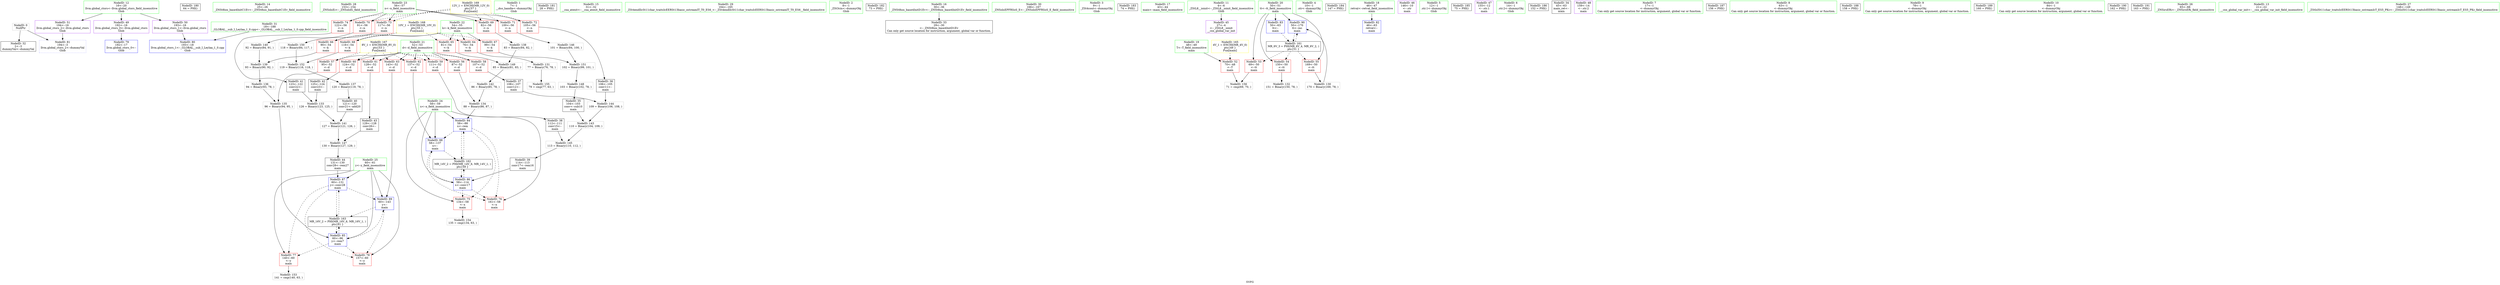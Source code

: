 digraph "SVFG" {
	label="SVFG";

	Node0x5563269de4e0 [shape=record,color=grey,label="{NodeID: 0\nNullPtr}"];
	Node0x5563269de4e0 -> Node0x5563269f2900[style=solid];
	Node0x5563269de4e0 -> Node0x5563269f6240[style=solid];
	Node0x55632680f440 [shape=record,color=black,label="{NodeID: 180\n64 = PHI()\n}"];
	Node0x5563269f1a00 [shape=record,color=green,label="{NodeID: 14\n25\<--26\n_ZNSt8ios_base4InitC1Ev\<--_ZNSt8ios_base4InitC1Ev_field_insensitive\n}"];
	Node0x5563269f2500 [shape=record,color=green,label="{NodeID: 28\n153\<--154\n_ZNSolsEi\<--_ZNSolsEi_field_insensitive\n}"];
	Node0x5563269f3180 [shape=record,color=black,label="{NodeID: 42\n125\<--124\nconv23\<--\nmain\n}"];
	Node0x5563269f3180 -> Node0x5563269f93b0[style=solid];
	Node0x5563269f44b0 [shape=record,color=grey,label="{NodeID: 139\n93 = Binary(90, 92, )\n}"];
	Node0x5563269f44b0 -> Node0x5563269f4030[style=solid];
	Node0x5563269f4d90 [shape=record,color=red,label="{NodeID: 56\n87\<--52\n\<--d\nmain\n}"];
	Node0x5563269f4d90 -> Node0x5563269f9530[style=solid];
	Node0x5563269fb9c0 [shape=record,color=grey,label="{NodeID: 153\n141 = cmp(140, 63, )\n}"];
	Node0x5563269f58f0 [shape=record,color=red,label="{NodeID: 70\n91\<--56\n\<--n\nmain\n}"];
	Node0x5563269f58f0 -> Node0x5563269fa680[style=solid];
	Node0x556326a03e10 [shape=record,color=yellow,style=double,label="{NodeID: 167\n8V_1 = ENCHI(MR_8V_0)\npts\{53 \}\nFun[main]}"];
	Node0x556326a03e10 -> Node0x5563269f4d90[style=dashed];
	Node0x556326a03e10 -> Node0x5563269f4e60[style=dashed];
	Node0x556326a03e10 -> Node0x5563269f4f30[style=dashed];
	Node0x556326a03e10 -> Node0x5563269f5000[style=dashed];
	Node0x556326a03e10 -> Node0x5563269f50d0[style=dashed];
	Node0x556326a03e10 -> Node0x5563269f51a0[style=dashed];
	Node0x556326a03e10 -> Node0x5563269f5270[style=dashed];
	Node0x556326a03e10 -> Node0x5563269f5340[style=dashed];
	Node0x5563269f64e0 [shape=record,color=blue,label="{NodeID: 84\n58\<--88\nx\<--rem\nmain\n}"];
	Node0x5563269f64e0 -> Node0x5563269f5d00[style=dashed];
	Node0x5563269f64e0 -> Node0x5563269f5dd0[style=dashed];
	Node0x5563269f64e0 -> Node0x5563269f6820[style=dashed];
	Node0x5563269f64e0 -> Node0x556326a02730[style=dashed];
	Node0x5563269decb0 [shape=record,color=green,label="{NodeID: 1\n7\<--1\n__dso_handle\<--dummyObj\nGlob }"];
	Node0x556326a0a020 [shape=record,color=black,label="{NodeID: 181\n28 = PHI()\n}"];
	Node0x5563269f1a90 [shape=record,color=green,label="{NodeID: 15\n31\<--32\n__cxa_atexit\<--__cxa_atexit_field_insensitive\n}"];
	Node0x5563269f2600 [shape=record,color=green,label="{NodeID: 29\n164\<--165\n_ZSt4endlIcSt11char_traitsIcEERSt13basic_ostreamIT_T0_ES6_\<--_ZSt4endlIcSt11char_traitsIcEERSt13basic_ostreamIT_T0_ES6__field_insensitive\n}"];
	Node0x5563269f3250 [shape=record,color=black,label="{NodeID: 43\n129\<--128\nconv26\<--\nmain\n}"];
	Node0x5563269f3250 -> Node0x5563269fb0c0[style=solid];
	Node0x5563269fa680 [shape=record,color=grey,label="{NodeID: 140\n92 = Binary(84, 91, )\n}"];
	Node0x5563269fa680 -> Node0x5563269f44b0[style=solid];
	Node0x5563269f4e60 [shape=record,color=red,label="{NodeID: 57\n95\<--52\n\<--d\nmain\n}"];
	Node0x5563269f4e60 -> Node0x5563269f3eb0[style=solid];
	Node0x5563269fbb40 [shape=record,color=grey,label="{NodeID: 154\n135 = cmp(134, 63, )\n}"];
	Node0x5563269f59c0 [shape=record,color=red,label="{NodeID: 71\n100\<--56\n\<--n\nmain\n}"];
	Node0x5563269f59c0 -> Node0x5563269faf40[style=solid];
	Node0x556326a03ef0 [shape=record,color=yellow,style=double,label="{NodeID: 168\n10V_1 = ENCHI(MR_10V_0)\npts\{55 \}\nFun[main]}"];
	Node0x556326a03ef0 -> Node0x5563269f5410[style=dashed];
	Node0x556326a03ef0 -> Node0x5563269f54e0[style=dashed];
	Node0x556326a03ef0 -> Node0x5563269f55b0[style=dashed];
	Node0x556326a03ef0 -> Node0x5563269f5680[style=dashed];
	Node0x556326a03ef0 -> Node0x5563269f5750[style=dashed];
	Node0x5563269f65b0 [shape=record,color=blue,label="{NodeID: 85\n60\<--96\ny\<--rem7\nmain\n}"];
	Node0x5563269f65b0 -> Node0x5563269f5ea0[style=dashed];
	Node0x5563269f65b0 -> Node0x5563269f5f70[style=dashed];
	Node0x5563269f65b0 -> Node0x5563269f68f0[style=dashed];
	Node0x5563269f65b0 -> Node0x556326a02c30[style=dashed];
	Node0x5563269de670 [shape=record,color=green,label="{NodeID: 2\n8\<--1\n_ZSt3cin\<--dummyObj\nGlob }"];
	Node0x556326a0aba0 [shape=record,color=black,label="{NodeID: 182\n73 = PHI()\n}"];
	Node0x5563269f1b20 [shape=record,color=green,label="{NodeID: 16\n30\<--36\n_ZNSt8ios_base4InitD1Ev\<--_ZNSt8ios_base4InitD1Ev_field_insensitive\n}"];
	Node0x5563269f1b20 -> Node0x5563269f2a00[style=solid];
	Node0x5563269f2700 [shape=record,color=green,label="{NodeID: 30\n166\<--167\n_ZNSolsEPFRSoS_E\<--_ZNSolsEPFRSoS_E_field_insensitive\n}"];
	Node0x5563269f3320 [shape=record,color=black,label="{NodeID: 44\n131\<--130\nconv28\<--rem27\nmain\n}"];
	Node0x5563269f3320 -> Node0x5563269f6750[style=solid];
	Node0x5563269fa7c0 [shape=record,color=grey,label="{NodeID: 141\n127 = Binary(121, 126, )\n}"];
	Node0x5563269fa7c0 -> Node0x5563269fb0c0[style=solid];
	Node0x5563269f4f30 [shape=record,color=red,label="{NodeID: 58\n107\<--52\n\<--d\nmain\n}"];
	Node0x5563269f4f30 -> Node0x5563269f2d70[style=solid];
	Node0x5563269fbcc0 [shape=record,color=grey,label="{NodeID: 155\n79 = cmp(77, 63, )\n}"];
	Node0x5563269f5a90 [shape=record,color=red,label="{NodeID: 72\n105\<--56\n\<--n\nmain\n}"];
	Node0x5563269f5a90 -> Node0x5563269f2ca0[style=solid];
	Node0x556326a03fd0 [shape=record,color=yellow,style=double,label="{NodeID: 169\n12V_1 = ENCHI(MR_12V_0)\npts\{57 \}\nFun[main]}"];
	Node0x556326a03fd0 -> Node0x5563269f5820[style=dashed];
	Node0x556326a03fd0 -> Node0x5563269f58f0[style=dashed];
	Node0x556326a03fd0 -> Node0x5563269f59c0[style=dashed];
	Node0x556326a03fd0 -> Node0x5563269f5a90[style=dashed];
	Node0x556326a03fd0 -> Node0x5563269f5b60[style=dashed];
	Node0x556326a03fd0 -> Node0x5563269f5c30[style=dashed];
	Node0x5563269f6680 [shape=record,color=blue,label="{NodeID: 86\n58\<--114\nx\<--conv17\nmain\n}"];
	Node0x5563269f6680 -> Node0x5563269f5d00[style=dashed];
	Node0x5563269f6680 -> Node0x5563269f5dd0[style=dashed];
	Node0x5563269f6680 -> Node0x5563269f6820[style=dashed];
	Node0x5563269f6680 -> Node0x556326a02730[style=dashed];
	Node0x5563269dee60 [shape=record,color=green,label="{NodeID: 3\n9\<--1\n_ZSt4cout\<--dummyObj\nGlob }"];
	Node0x556326a0ad00 [shape=record,color=black,label="{NodeID: 183\n74 = PHI()\n}"];
	Node0x5563269f1bb0 [shape=record,color=green,label="{NodeID: 17\n43\<--44\nmain\<--main_field_insensitive\n}"];
	Node0x5563269f2800 [shape=record,color=green,label="{NodeID: 31\n18\<--188\n_GLOBAL__sub_I_Leylaa_1_0.cpp\<--_GLOBAL__sub_I_Leylaa_1_0.cpp_field_insensitive\n}"];
	Node0x5563269f2800 -> Node0x5563269f6140[style=solid];
	Node0x5563269f33f0 [shape=record,color=purple,label="{NodeID: 45\n27\<--4\n\<--_ZStL8__ioinit\n__cxx_global_var_init\n}"];
	Node0x5563269fa940 [shape=record,color=grey,label="{NodeID: 142\n86 = Binary(85, 78, )\n}"];
	Node0x5563269fa940 -> Node0x5563269f9530[style=solid];
	Node0x5563269f5000 [shape=record,color=red,label="{NodeID: 59\n111\<--52\n\<--d\nmain\n}"];
	Node0x5563269f5000 -> Node0x5563269f2e40[style=solid];
	Node0x5563269fbe40 [shape=record,color=grey,label="{NodeID: 156\n71 = cmp(69, 70, )\n}"];
	Node0x5563269f5b60 [shape=record,color=red,label="{NodeID: 73\n117\<--56\n\<--n\nmain\n}"];
	Node0x5563269f5b60 -> Node0x5563269fb540[style=solid];
	Node0x5563269f6750 [shape=record,color=blue,label="{NodeID: 87\n60\<--131\ny\<--conv28\nmain\n}"];
	Node0x5563269f6750 -> Node0x5563269f5ea0[style=dashed];
	Node0x5563269f6750 -> Node0x5563269f5f70[style=dashed];
	Node0x5563269f6750 -> Node0x5563269f68f0[style=dashed];
	Node0x5563269f6750 -> Node0x556326a02c30[style=dashed];
	Node0x5563269deef0 [shape=record,color=green,label="{NodeID: 4\n10\<--1\n.str\<--dummyObj\nGlob }"];
	Node0x556326a0ae00 [shape=record,color=black,label="{NodeID: 184\n147 = PHI()\n}"];
	Node0x5563269f1c80 [shape=record,color=green,label="{NodeID: 18\n46\<--47\nretval\<--retval_field_insensitive\nmain\n}"];
	Node0x5563269f1c80 -> Node0x5563269f6340[style=solid];
	Node0x5563269f2900 [shape=record,color=black,label="{NodeID: 32\n2\<--3\ndummyVal\<--dummyVal\n}"];
	Node0x5563269f34c0 [shape=record,color=purple,label="{NodeID: 46\n146\<--10\n\<--.str\nmain\n}"];
	Node0x5563269faac0 [shape=record,color=grey,label="{NodeID: 143\n110 = Binary(104, 109, )\n}"];
	Node0x5563269faac0 -> Node0x5563269fadc0[style=solid];
	Node0x5563269f50d0 [shape=record,color=red,label="{NodeID: 60\n124\<--52\n\<--d\nmain\n}"];
	Node0x5563269f50d0 -> Node0x5563269f3180[style=solid];
	Node0x5563269f5c30 [shape=record,color=red,label="{NodeID: 74\n122\<--56\n\<--n\nmain\n}"];
	Node0x5563269f5c30 -> Node0x5563269f30b0[style=solid];
	Node0x5563269f6820 [shape=record,color=blue,label="{NodeID: 88\n58\<--137\nx\<--\nmain\n}"];
	Node0x5563269f6820 -> Node0x5563269f5dd0[style=dashed];
	Node0x5563269f6820 -> Node0x556326a02730[style=dashed];
	Node0x5563269de7b0 [shape=record,color=green,label="{NodeID: 5\n12\<--1\n.str.1\<--dummyObj\nGlob }"];
	Node0x556326a0af00 [shape=record,color=black,label="{NodeID: 185\n75 = PHI()\n}"];
	Node0x5563269f1d50 [shape=record,color=green,label="{NodeID: 19\n48\<--49\nT\<--T_field_insensitive\nmain\n}"];
	Node0x5563269f1d50 -> Node0x5563269f4a50[style=solid];
	Node0x5563269f2a00 [shape=record,color=black,label="{NodeID: 33\n29\<--30\n\<--_ZNSt8ios_base4InitD1Ev\nCan only get source location for instruction, argument, global var or function.}"];
	Node0x5563269f8f30 [shape=record,color=grey,label="{NodeID: 130\n170 = Binary(169, 78, )\n}"];
	Node0x5563269f8f30 -> Node0x5563269f69c0[style=solid];
	Node0x5563269f3590 [shape=record,color=purple,label="{NodeID: 47\n155\<--12\n\<--.str.1\nmain\n}"];
	Node0x5563269fac40 [shape=record,color=grey,label="{NodeID: 144\n109 = Binary(106, 108, )\n}"];
	Node0x5563269fac40 -> Node0x5563269faac0[style=solid];
	Node0x5563269f51a0 [shape=record,color=red,label="{NodeID: 61\n128\<--52\n\<--d\nmain\n}"];
	Node0x5563269f51a0 -> Node0x5563269f3250[style=solid];
	Node0x5563269f5d00 [shape=record,color=red,label="{NodeID: 75\n134\<--58\n\<--x\nmain\n}"];
	Node0x5563269f5d00 -> Node0x5563269fbb40[style=solid];
	Node0x5563269f68f0 [shape=record,color=blue,label="{NodeID: 89\n60\<--143\ny\<--\nmain\n}"];
	Node0x5563269f68f0 -> Node0x5563269f5f70[style=dashed];
	Node0x5563269f68f0 -> Node0x556326a02c30[style=dashed];
	Node0x5563269de840 [shape=record,color=green,label="{NodeID: 6\n14\<--1\n.str.2\<--dummyObj\nGlob }"];
	Node0x556326a0afd0 [shape=record,color=black,label="{NodeID: 186\n152 = PHI()\n}"];
	Node0x5563269f1e20 [shape=record,color=green,label="{NodeID: 20\n50\<--51\ntt\<--tt_field_insensitive\nmain\n}"];
	Node0x5563269f1e20 -> Node0x5563269f4b20[style=solid];
	Node0x5563269f1e20 -> Node0x5563269f4bf0[style=solid];
	Node0x5563269f1e20 -> Node0x5563269f4cc0[style=solid];
	Node0x5563269f1e20 -> Node0x5563269f6410[style=solid];
	Node0x5563269f1e20 -> Node0x5563269f69c0[style=solid];
	Node0x5563269f2b00 [shape=record,color=black,label="{NodeID: 34\n45\<--63\nmain_ret\<--\nmain\n}"];
	Node0x5563269f90b0 [shape=record,color=grey,label="{NodeID: 131\n77 = Binary(76, 78, )\n}"];
	Node0x5563269f90b0 -> Node0x5563269fbcc0[style=solid];
	Node0x5563269f4680 [shape=record,color=purple,label="{NodeID: 48\n159\<--14\n\<--.str.2\nmain\n}"];
	Node0x5563269fadc0 [shape=record,color=grey,label="{NodeID: 145\n113 = Binary(110, 112, )\n}"];
	Node0x5563269fadc0 -> Node0x5563269f2f10[style=solid];
	Node0x5563269f5270 [shape=record,color=red,label="{NodeID: 62\n137\<--52\n\<--d\nmain\n}"];
	Node0x5563269f5270 -> Node0x5563269f6820[style=solid];
	Node0x5563269f5dd0 [shape=record,color=red,label="{NodeID: 76\n161\<--58\n\<--x\nmain\n}"];
	Node0x5563269f69c0 [shape=record,color=blue,label="{NodeID: 90\n50\<--170\ntt\<--inc\nmain\n}"];
	Node0x5563269f69c0 -> Node0x556326a02230[style=dashed];
	Node0x5563269f0dd0 [shape=record,color=green,label="{NodeID: 7\n17\<--1\n\<--dummyObj\nCan only get source location for instruction, argument, global var or function.}"];
	Node0x556326a0b100 [shape=record,color=black,label="{NodeID: 187\n156 = PHI()\n}"];
	Node0x5563269f1ef0 [shape=record,color=green,label="{NodeID: 21\n52\<--53\nd\<--d_field_insensitive\nmain\n}"];
	Node0x5563269f1ef0 -> Node0x5563269f4d90[style=solid];
	Node0x5563269f1ef0 -> Node0x5563269f4e60[style=solid];
	Node0x5563269f1ef0 -> Node0x5563269f4f30[style=solid];
	Node0x5563269f1ef0 -> Node0x5563269f5000[style=solid];
	Node0x5563269f1ef0 -> Node0x5563269f50d0[style=solid];
	Node0x5563269f1ef0 -> Node0x5563269f51a0[style=solid];
	Node0x5563269f1ef0 -> Node0x5563269f5270[style=solid];
	Node0x5563269f1ef0 -> Node0x5563269f5340[style=solid];
	Node0x5563269f2bd0 [shape=record,color=black,label="{NodeID: 35\n104\<--103\nconv\<--sub10\nmain\n}"];
	Node0x5563269f2bd0 -> Node0x5563269faac0[style=solid];
	Node0x5563269f9230 [shape=record,color=grey,label="{NodeID: 132\n151 = Binary(150, 78, )\n}"];
	Node0x5563269f4750 [shape=record,color=purple,label="{NodeID: 49\n192\<--16\nllvm.global_ctors_0\<--llvm.global_ctors\nGlob }"];
	Node0x5563269f4750 -> Node0x5563269f6040[style=solid];
	Node0x5563269faf40 [shape=record,color=grey,label="{NodeID: 146\n101 = Binary(84, 100, )\n}"];
	Node0x5563269faf40 -> Node0x5563269fb6c0[style=solid];
	Node0x5563269f5340 [shape=record,color=red,label="{NodeID: 63\n143\<--52\n\<--d\nmain\n}"];
	Node0x5563269f5340 -> Node0x5563269f68f0[style=solid];
	Node0x5563269f5ea0 [shape=record,color=red,label="{NodeID: 77\n140\<--60\n\<--y\nmain\n}"];
	Node0x5563269f5ea0 -> Node0x5563269fb9c0[style=solid];
	Node0x5563269f0e60 [shape=record,color=green,label="{NodeID: 8\n63\<--1\n\<--dummyObj\nCan only get source location for instruction, argument, global var or function.}"];
	Node0x556326a0b200 [shape=record,color=black,label="{NodeID: 188\n158 = PHI()\n}"];
	Node0x5563269f1fc0 [shape=record,color=green,label="{NodeID: 22\n54\<--55\nk\<--k_field_insensitive\nmain\n}"];
	Node0x5563269f1fc0 -> Node0x5563269f5410[style=solid];
	Node0x5563269f1fc0 -> Node0x5563269f54e0[style=solid];
	Node0x5563269f1fc0 -> Node0x5563269f55b0[style=solid];
	Node0x5563269f1fc0 -> Node0x5563269f5680[style=solid];
	Node0x5563269f1fc0 -> Node0x5563269f5750[style=solid];
	Node0x5563269f2ca0 [shape=record,color=black,label="{NodeID: 36\n106\<--105\nconv11\<--\nmain\n}"];
	Node0x5563269f2ca0 -> Node0x5563269fac40[style=solid];
	Node0x5563269f93b0 [shape=record,color=grey,label="{NodeID: 133\n126 = Binary(123, 125, )\n}"];
	Node0x5563269f93b0 -> Node0x5563269fa7c0[style=solid];
	Node0x5563269f4850 [shape=record,color=purple,label="{NodeID: 50\n193\<--16\nllvm.global_ctors_1\<--llvm.global_ctors\nGlob }"];
	Node0x5563269f4850 -> Node0x5563269f6140[style=solid];
	Node0x5563269fb0c0 [shape=record,color=grey,label="{NodeID: 147\n130 = Binary(127, 129, )\n}"];
	Node0x5563269fb0c0 -> Node0x5563269f3320[style=solid];
	Node0x5563269f5410 [shape=record,color=red,label="{NodeID: 64\n76\<--54\n\<--k\nmain\n}"];
	Node0x5563269f5410 -> Node0x5563269f90b0[style=solid];
	Node0x556326a02230 [shape=record,color=black,label="{NodeID: 161\nMR_6V_3 = PHI(MR_6V_4, MR_6V_2, )\npts\{51 \}\n}"];
	Node0x556326a02230 -> Node0x5563269f4b20[style=dashed];
	Node0x556326a02230 -> Node0x5563269f4bf0[style=dashed];
	Node0x556326a02230 -> Node0x5563269f4cc0[style=dashed];
	Node0x556326a02230 -> Node0x5563269f69c0[style=dashed];
	Node0x5563269f5f70 [shape=record,color=red,label="{NodeID: 78\n157\<--60\n\<--y\nmain\n}"];
	Node0x5563269f0ef0 [shape=record,color=green,label="{NodeID: 9\n78\<--1\n\<--dummyObj\nCan only get source location for instruction, argument, global var or function.}"];
	Node0x556326a0b300 [shape=record,color=black,label="{NodeID: 189\n160 = PHI()\n}"];
	Node0x5563269f2090 [shape=record,color=green,label="{NodeID: 23\n56\<--57\nn\<--n_field_insensitive\nmain\n}"];
	Node0x5563269f2090 -> Node0x5563269f5820[style=solid];
	Node0x5563269f2090 -> Node0x5563269f58f0[style=solid];
	Node0x5563269f2090 -> Node0x5563269f59c0[style=solid];
	Node0x5563269f2090 -> Node0x5563269f5a90[style=solid];
	Node0x5563269f2090 -> Node0x5563269f5b60[style=solid];
	Node0x5563269f2090 -> Node0x5563269f5c30[style=solid];
	Node0x5563269f2d70 [shape=record,color=black,label="{NodeID: 37\n108\<--107\nconv12\<--\nmain\n}"];
	Node0x5563269f2d70 -> Node0x5563269fac40[style=solid];
	Node0x5563269f9530 [shape=record,color=grey,label="{NodeID: 134\n88 = Binary(86, 87, )\n}"];
	Node0x5563269f9530 -> Node0x5563269f64e0[style=solid];
	Node0x5563269f4950 [shape=record,color=purple,label="{NodeID: 51\n194\<--16\nllvm.global_ctors_2\<--llvm.global_ctors\nGlob }"];
	Node0x5563269f4950 -> Node0x5563269f6240[style=solid];
	Node0x5563269fb240 [shape=record,color=grey,label="{NodeID: 148\n103 = Binary(102, 78, )\n}"];
	Node0x5563269fb240 -> Node0x5563269f2bd0[style=solid];
	Node0x5563269f54e0 [shape=record,color=red,label="{NodeID: 65\n81\<--54\n\<--k\nmain\n}"];
	Node0x5563269f54e0 -> Node0x5563269fb3c0[style=solid];
	Node0x556326a02730 [shape=record,color=black,label="{NodeID: 162\nMR_14V_2 = PHI(MR_14V_6, MR_14V_1, )\npts\{59 \}\n}"];
	Node0x556326a02730 -> Node0x5563269f64e0[style=dashed];
	Node0x556326a02730 -> Node0x5563269f6680[style=dashed];
	Node0x5563269f6040 [shape=record,color=blue,label="{NodeID: 79\n192\<--17\nllvm.global_ctors_0\<--\nGlob }"];
	Node0x5563269f17c0 [shape=record,color=green,label="{NodeID: 10\n84\<--1\n\<--dummyObj\nCan only get source location for instruction, argument, global var or function.}"];
	Node0x556326a0b400 [shape=record,color=black,label="{NodeID: 190\n162 = PHI()\n}"];
	Node0x5563269f2160 [shape=record,color=green,label="{NodeID: 24\n58\<--59\nx\<--x_field_insensitive\nmain\n}"];
	Node0x5563269f2160 -> Node0x5563269f5d00[style=solid];
	Node0x5563269f2160 -> Node0x5563269f5dd0[style=solid];
	Node0x5563269f2160 -> Node0x5563269f64e0[style=solid];
	Node0x5563269f2160 -> Node0x5563269f6680[style=solid];
	Node0x5563269f2160 -> Node0x5563269f6820[style=solid];
	Node0x5563269f2e40 [shape=record,color=black,label="{NodeID: 38\n112\<--111\nconv15\<--\nmain\n}"];
	Node0x5563269f2e40 -> Node0x5563269fadc0[style=solid];
	Node0x5563269f3eb0 [shape=record,color=grey,label="{NodeID: 135\n96 = Binary(94, 95, )\n}"];
	Node0x5563269f3eb0 -> Node0x5563269f65b0[style=solid];
	Node0x5563269f4a50 [shape=record,color=red,label="{NodeID: 52\n70\<--48\n\<--T\nmain\n}"];
	Node0x5563269f4a50 -> Node0x5563269fbe40[style=solid];
	Node0x5563269fb3c0 [shape=record,color=grey,label="{NodeID: 149\n85 = Binary(81, 83, )\n}"];
	Node0x5563269fb3c0 -> Node0x5563269fa940[style=solid];
	Node0x5563269f55b0 [shape=record,color=red,label="{NodeID: 66\n90\<--54\n\<--k\nmain\n}"];
	Node0x5563269f55b0 -> Node0x5563269f44b0[style=solid];
	Node0x556326a02c30 [shape=record,color=black,label="{NodeID: 163\nMR_16V_2 = PHI(MR_16V_6, MR_16V_1, )\npts\{61 \}\n}"];
	Node0x556326a02c30 -> Node0x5563269f65b0[style=dashed];
	Node0x556326a02c30 -> Node0x5563269f6750[style=dashed];
	Node0x5563269f6140 [shape=record,color=blue,label="{NodeID: 80\n193\<--18\nllvm.global_ctors_1\<--_GLOBAL__sub_I_Leylaa_1_0.cpp\nGlob }"];
	Node0x5563269f1850 [shape=record,color=green,label="{NodeID: 11\n4\<--6\n_ZStL8__ioinit\<--_ZStL8__ioinit_field_insensitive\nGlob }"];
	Node0x5563269f1850 -> Node0x5563269f33f0[style=solid];
	Node0x556326a0b500 [shape=record,color=black,label="{NodeID: 191\n163 = PHI()\n}"];
	Node0x5563269f2230 [shape=record,color=green,label="{NodeID: 25\n60\<--61\ny\<--y_field_insensitive\nmain\n}"];
	Node0x5563269f2230 -> Node0x5563269f5ea0[style=solid];
	Node0x5563269f2230 -> Node0x5563269f5f70[style=solid];
	Node0x5563269f2230 -> Node0x5563269f65b0[style=solid];
	Node0x5563269f2230 -> Node0x5563269f6750[style=solid];
	Node0x5563269f2230 -> Node0x5563269f68f0[style=solid];
	Node0x5563269f2f10 [shape=record,color=black,label="{NodeID: 39\n114\<--113\nconv17\<--rem16\nmain\n}"];
	Node0x5563269f2f10 -> Node0x5563269f6680[style=solid];
	Node0x5563269f4030 [shape=record,color=grey,label="{NodeID: 136\n94 = Binary(93, 78, )\n}"];
	Node0x5563269f4030 -> Node0x5563269f3eb0[style=solid];
	Node0x5563269f4b20 [shape=record,color=red,label="{NodeID: 53\n69\<--50\n\<--tt\nmain\n}"];
	Node0x5563269f4b20 -> Node0x5563269fbe40[style=solid];
	Node0x5563269fb540 [shape=record,color=grey,label="{NodeID: 150\n118 = Binary(84, 117, )\n}"];
	Node0x5563269fb540 -> Node0x5563269fb840[style=solid];
	Node0x5563269f5680 [shape=record,color=red,label="{NodeID: 67\n99\<--54\n\<--k\nmain\n}"];
	Node0x5563269f5680 -> Node0x5563269fb6c0[style=solid];
	Node0x5563269f6240 [shape=record,color=blue, style = dotted,label="{NodeID: 81\n194\<--3\nllvm.global_ctors_2\<--dummyVal\nGlob }"];
	Node0x5563269f18e0 [shape=record,color=green,label="{NodeID: 12\n16\<--20\nllvm.global_ctors\<--llvm.global_ctors_field_insensitive\nGlob }"];
	Node0x5563269f18e0 -> Node0x5563269f4750[style=solid];
	Node0x5563269f18e0 -> Node0x5563269f4850[style=solid];
	Node0x5563269f18e0 -> Node0x5563269f4950[style=solid];
	Node0x5563269f2300 [shape=record,color=green,label="{NodeID: 26\n65\<--66\n_ZNSirsERi\<--_ZNSirsERi_field_insensitive\n}"];
	Node0x5563269f2fe0 [shape=record,color=black,label="{NodeID: 40\n121\<--120\nconv21\<--add20\nmain\n}"];
	Node0x5563269f2fe0 -> Node0x5563269fa7c0[style=solid];
	Node0x5563269f41b0 [shape=record,color=grey,label="{NodeID: 137\n120 = Binary(119, 78, )\n}"];
	Node0x5563269f41b0 -> Node0x5563269f2fe0[style=solid];
	Node0x5563269f4bf0 [shape=record,color=red,label="{NodeID: 54\n150\<--50\n\<--tt\nmain\n}"];
	Node0x5563269f4bf0 -> Node0x5563269f9230[style=solid];
	Node0x5563269fb6c0 [shape=record,color=grey,label="{NodeID: 151\n102 = Binary(99, 101, )\n}"];
	Node0x5563269fb6c0 -> Node0x5563269fb240[style=solid];
	Node0x5563269f5750 [shape=record,color=red,label="{NodeID: 68\n116\<--54\n\<--k\nmain\n}"];
	Node0x5563269f5750 -> Node0x5563269fb840[style=solid];
	Node0x556326a03c50 [shape=record,color=yellow,style=double,label="{NodeID: 165\n4V_1 = ENCHI(MR_4V_0)\npts\{49 \}\nFun[main]}"];
	Node0x556326a03c50 -> Node0x5563269f4a50[style=dashed];
	Node0x5563269f6340 [shape=record,color=blue,label="{NodeID: 82\n46\<--63\nretval\<--\nmain\n}"];
	Node0x5563269f1970 [shape=record,color=green,label="{NodeID: 13\n21\<--22\n__cxx_global_var_init\<--__cxx_global_var_init_field_insensitive\n}"];
	Node0x5563269f2400 [shape=record,color=green,label="{NodeID: 27\n148\<--149\n_ZStlsISt11char_traitsIcEERSt13basic_ostreamIcT_ES5_PKc\<--_ZStlsISt11char_traitsIcEERSt13basic_ostreamIcT_ES5_PKc_field_insensitive\n}"];
	Node0x5563269f30b0 [shape=record,color=black,label="{NodeID: 41\n123\<--122\nconv22\<--\nmain\n}"];
	Node0x5563269f30b0 -> Node0x5563269f93b0[style=solid];
	Node0x5563269f4330 [shape=record,color=grey,label="{NodeID: 138\n83 = Binary(84, 82, )\n}"];
	Node0x5563269f4330 -> Node0x5563269fb3c0[style=solid];
	Node0x5563269f4cc0 [shape=record,color=red,label="{NodeID: 55\n169\<--50\n\<--tt\nmain\n}"];
	Node0x5563269f4cc0 -> Node0x5563269f8f30[style=solid];
	Node0x5563269fb840 [shape=record,color=grey,label="{NodeID: 152\n119 = Binary(116, 118, )\n}"];
	Node0x5563269fb840 -> Node0x5563269f41b0[style=solid];
	Node0x5563269f5820 [shape=record,color=red,label="{NodeID: 69\n82\<--56\n\<--n\nmain\n}"];
	Node0x5563269f5820 -> Node0x5563269f4330[style=solid];
	Node0x5563269f6410 [shape=record,color=blue,label="{NodeID: 83\n50\<--63\ntt\<--\nmain\n}"];
	Node0x5563269f6410 -> Node0x556326a02230[style=dashed];
}
